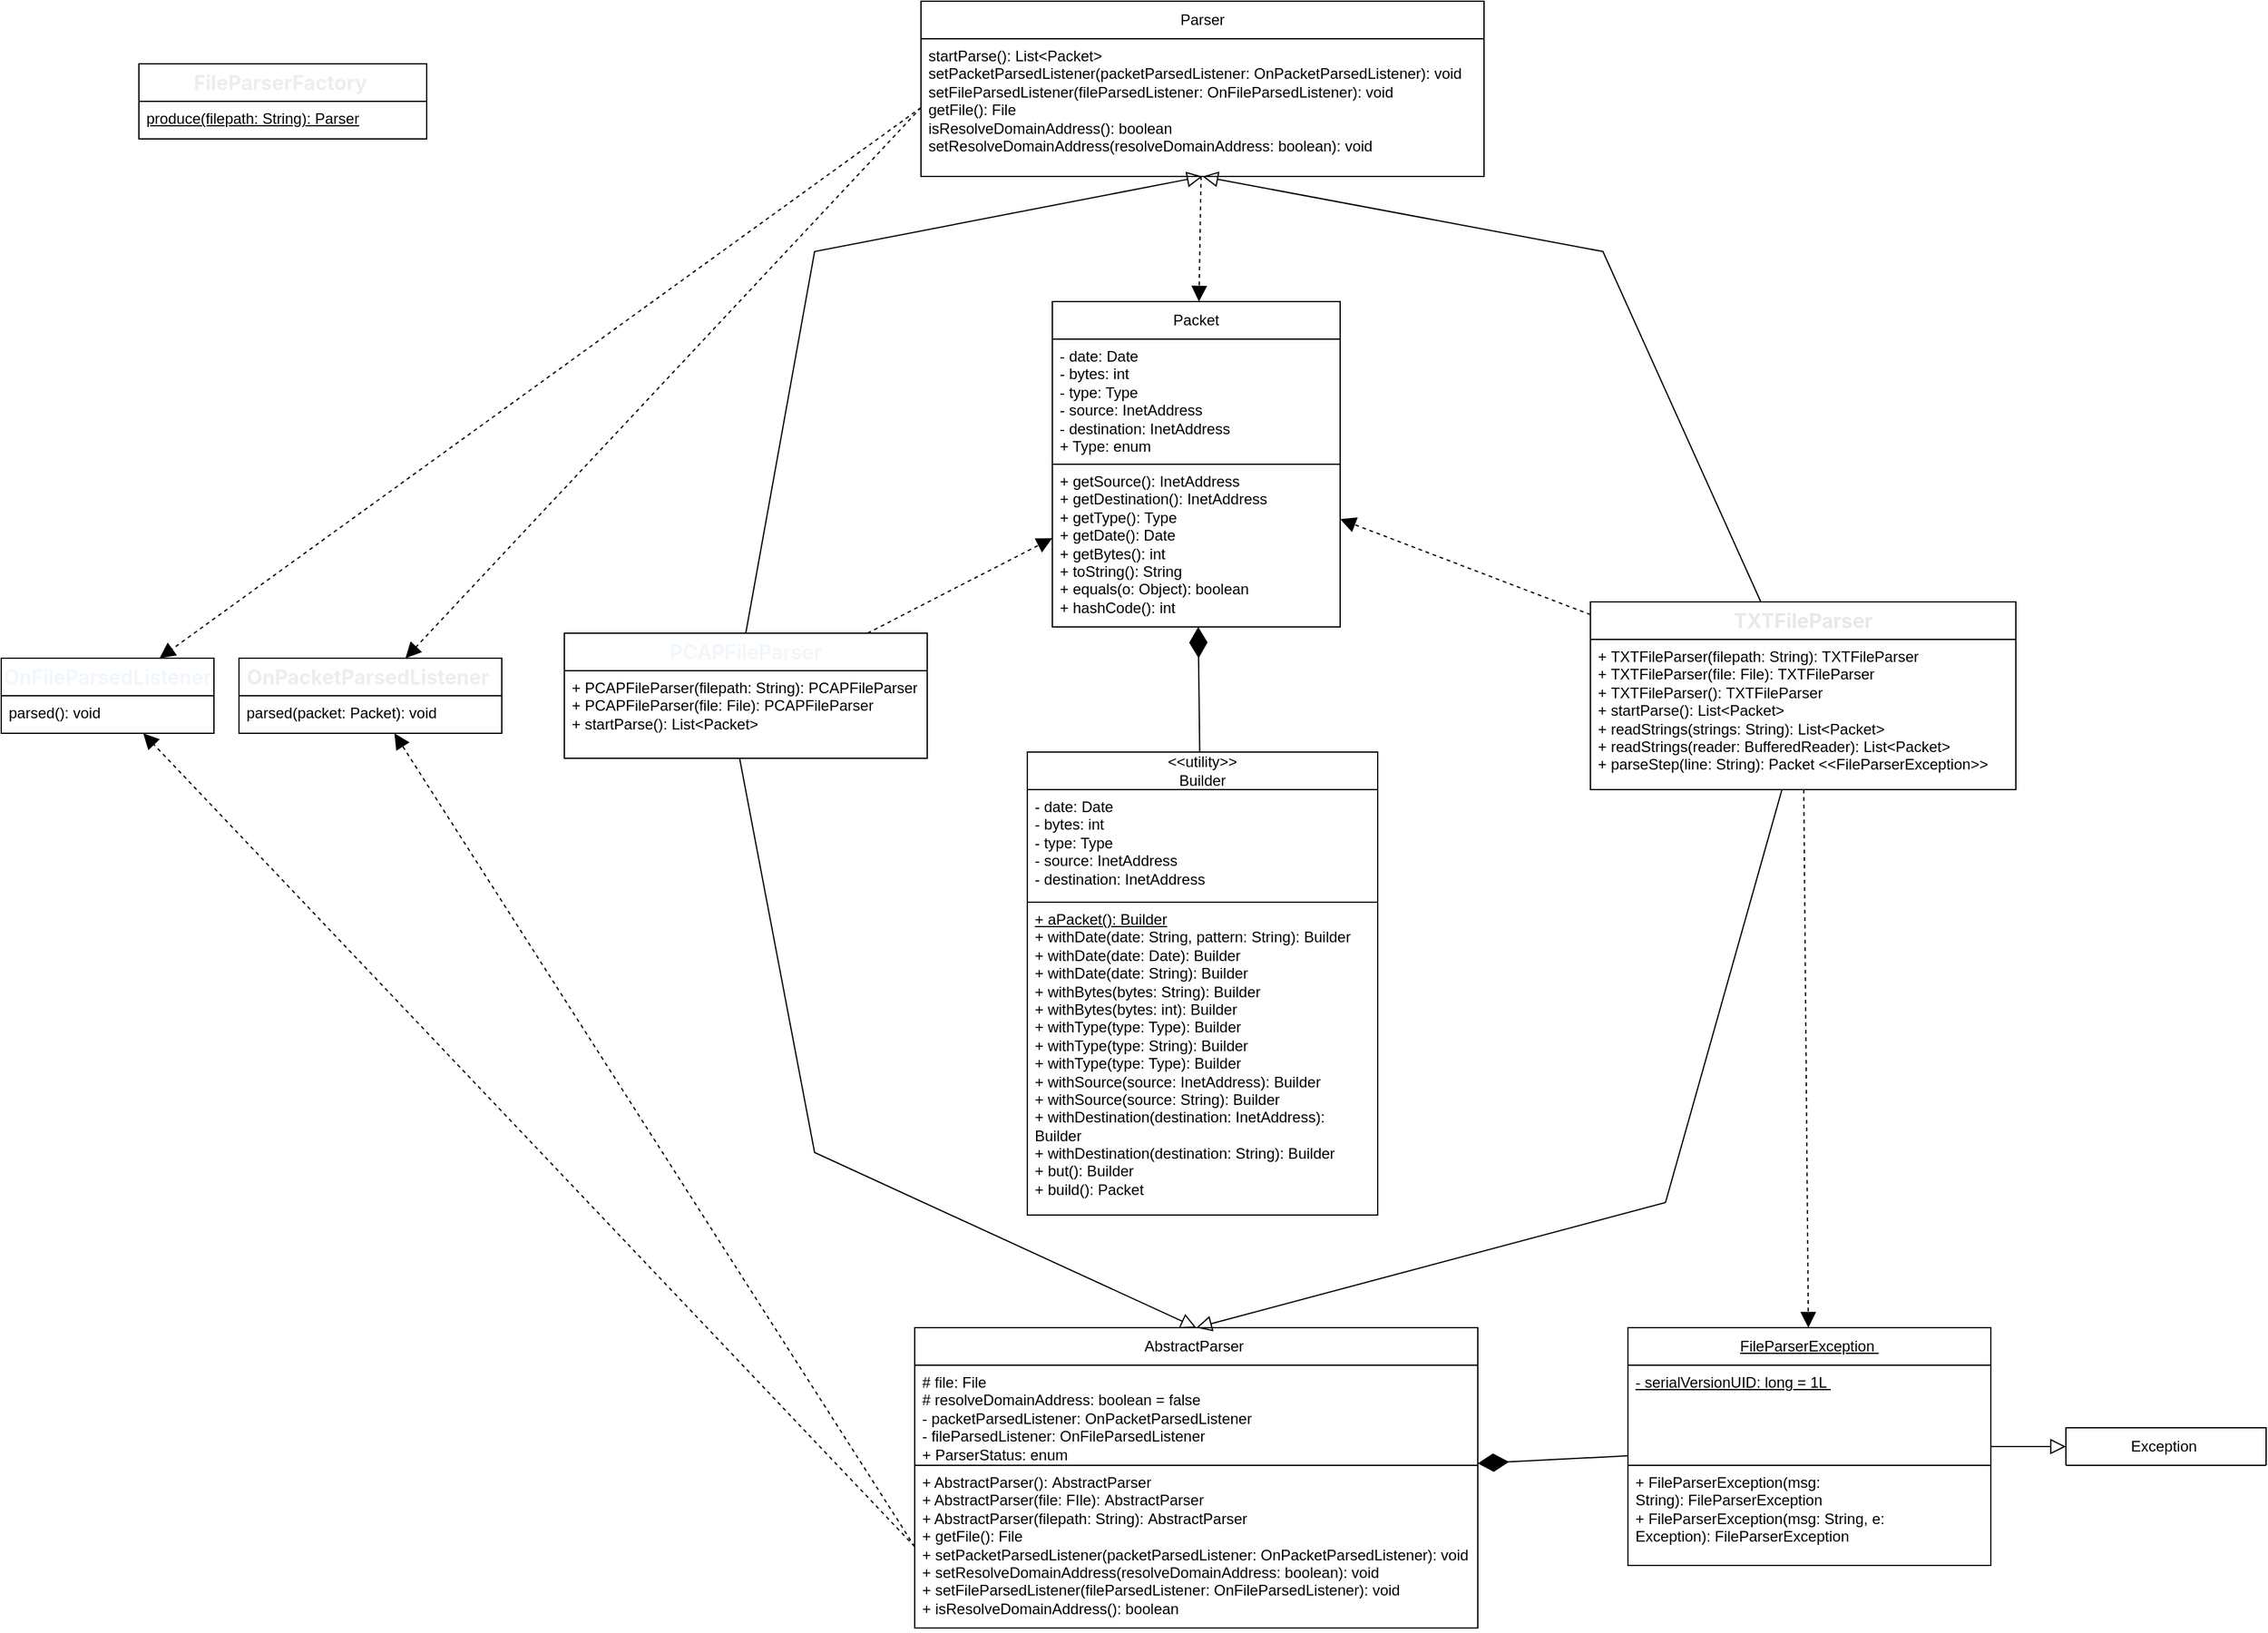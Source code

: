<mxfile version="26.1.0">
  <diagram name="Страница — 1" id="XYHAIz7-M4xYpszr3OcH">
    <mxGraphModel dx="3339" dy="1352" grid="1" gridSize="10" guides="1" tooltips="1" connect="1" arrows="1" fold="1" page="1" pageScale="1" pageWidth="827" pageHeight="1169" math="0" shadow="0">
      <root>
        <mxCell id="0" />
        <mxCell id="1" parent="0" />
        <mxCell id="Wq5ZTLz32C6b916gWCb0-1" value="Packet" style="swimlane;fontStyle=0;childLayout=stackLayout;horizontal=1;startSize=30;horizontalStack=0;resizeParent=1;resizeParentMax=0;resizeLast=0;collapsible=1;marginBottom=0;whiteSpace=wrap;html=1;" vertex="1" parent="1">
          <mxGeometry x="710" y="480" width="230" height="260" as="geometry">
            <mxRectangle x="800" y="510" width="60" height="30" as="alternateBounds" />
          </mxGeometry>
        </mxCell>
        <mxCell id="Wq5ZTLz32C6b916gWCb0-8" value="- date: Date&lt;div&gt;- bytes: int&lt;br&gt;- type: Type&lt;/div&gt;&lt;div&gt;- source: InetAddress&lt;br&gt;- destination: InetAddress&lt;br&gt;+ Type: enum&lt;/div&gt;" style="text;strokeColor=default;fillColor=none;align=left;verticalAlign=top;spacingLeft=4;spacingRight=4;overflow=hidden;points=[[0,0.5],[1,0.5]];portConstraint=eastwest;rotatable=0;whiteSpace=wrap;html=1;" vertex="1" parent="Wq5ZTLz32C6b916gWCb0-1">
          <mxGeometry y="30" width="230" height="100" as="geometry" />
        </mxCell>
        <mxCell id="Wq5ZTLz32C6b916gWCb0-19" value="+ getSource(): InetAddress&lt;br&gt;+ getDestination(): InetAddress&lt;div&gt;+ getType(): Type&lt;/div&gt;&lt;div&gt;&lt;/div&gt;+ getDate(): Date&lt;div&gt;+ getBytes(): int&lt;/div&gt;&lt;div&gt;+ toString(): String&lt;br&gt;+ equals(o: Object): boolean&lt;br&gt;+ hashCode(): int&lt;br&gt;&lt;/div&gt;" style="text;strokeColor=default;fillColor=none;align=left;verticalAlign=top;spacingLeft=4;spacingRight=4;overflow=hidden;points=[[0,0.5],[1,0.5]];portConstraint=eastwest;rotatable=0;whiteSpace=wrap;html=1;" vertex="1" parent="Wq5ZTLz32C6b916gWCb0-1">
          <mxGeometry y="130" width="230" height="130" as="geometry" />
        </mxCell>
        <mxCell id="Wq5ZTLz32C6b916gWCb0-10" value="&amp;lt;&amp;lt;utility&amp;gt;&amp;gt;&lt;br&gt;Builder" style="swimlane;fontStyle=0;childLayout=stackLayout;horizontal=1;startSize=30;horizontalStack=0;resizeParent=1;resizeParentMax=0;resizeLast=0;collapsible=1;marginBottom=0;whiteSpace=wrap;html=1;" vertex="1" parent="1">
          <mxGeometry x="690" y="840" width="280" height="370" as="geometry">
            <mxRectangle x="790.5" y="580" width="79" height="30" as="alternateBounds" />
          </mxGeometry>
        </mxCell>
        <mxCell id="Wq5ZTLz32C6b916gWCb0-18" value="- date: Date&lt;div&gt;- bytes: int&lt;br&gt;- type: Type&lt;/div&gt;&lt;div&gt;- source: InetAddress&lt;br&gt;- destination: InetAddress&lt;/div&gt;" style="text;strokeColor=default;fillColor=none;align=left;verticalAlign=top;spacingLeft=4;spacingRight=4;overflow=hidden;points=[[0,0.5],[1,0.5]];portConstraint=eastwest;rotatable=0;whiteSpace=wrap;html=1;" vertex="1" parent="Wq5ZTLz32C6b916gWCb0-10">
          <mxGeometry y="30" width="280" height="90" as="geometry" />
        </mxCell>
        <mxCell id="Wq5ZTLz32C6b916gWCb0-11" value="&lt;u&gt;+ aPacket(): Builder&lt;/u&gt;&lt;div&gt;+ withDate(date: String, pattern: String): Builder&lt;/div&gt;&lt;div&gt;+ withDate(date: Date): Builder&lt;br&gt;+ withDate(date: String): Builder&amp;nbsp;&lt;/div&gt;&lt;div&gt;+ withBytes(bytes: String): Builder&lt;br&gt;+ withBytes(bytes: int): Builder&lt;/div&gt;&lt;div&gt;+ withType(type: Type): Builder&lt;/div&gt;&lt;div&gt;&lt;/div&gt;+ withType(type: String): Builder&lt;br&gt;+ withType(type: Type): Builder&lt;br&gt;+ withSource(source: InetAddress): Builder&lt;br&gt;+ withSource(source: String): Builder&lt;div&gt;+ withDestination(destination: InetAddress): Builder&lt;/div&gt;&lt;div&gt;&lt;/div&gt;+ withDestination(destination: String): Builder&lt;div&gt;+ but(): Builder&lt;br&gt;+ build(): Packet&lt;/div&gt;" style="text;strokeColor=none;fillColor=none;align=left;verticalAlign=top;spacingLeft=4;spacingRight=4;overflow=hidden;points=[[0,0.5],[1,0.5]];portConstraint=eastwest;rotatable=0;whiteSpace=wrap;html=1;" vertex="1" parent="Wq5ZTLz32C6b916gWCb0-10">
          <mxGeometry y="120" width="280" height="250" as="geometry" />
        </mxCell>
        <mxCell id="Wq5ZTLz32C6b916gWCb0-14" value="" style="endArrow=diamondThin;html=1;rounded=0;endFill=1;strokeWidth=1;endSize=22;" edge="1" parent="1" source="Wq5ZTLz32C6b916gWCb0-10" target="Wq5ZTLz32C6b916gWCb0-1">
          <mxGeometry width="50" height="50" relative="1" as="geometry">
            <mxPoint x="618.5" y="1060" as="sourcePoint" />
            <mxPoint x="576.57" y="1202.03" as="targetPoint" />
          </mxGeometry>
        </mxCell>
        <mxCell id="Wq5ZTLz32C6b916gWCb0-21" value="Parser" style="swimlane;fontStyle=0;childLayout=stackLayout;horizontal=1;startSize=30;horizontalStack=0;resizeParent=1;resizeParentMax=0;resizeLast=0;collapsible=1;marginBottom=0;whiteSpace=wrap;html=1;" vertex="1" parent="1">
          <mxGeometry x="605" y="240" width="450" height="140" as="geometry">
            <mxRectangle x="810" y="390" width="60" height="30" as="alternateBounds" />
          </mxGeometry>
        </mxCell>
        <mxCell id="Wq5ZTLz32C6b916gWCb0-23" value="startParse(): List&amp;lt;Packet&amp;gt;&lt;br&gt;setPacketParsedListener(packetParsedListener: OnPacketParsedListener):&amp;nbsp;void&amp;nbsp;&lt;br&gt;setFileParsedListener(fileParsedListener: OnFileParsedListener): void&lt;br&gt;getFile(): File&lt;div&gt;isResolveDomainAddress(): boolean&lt;br&gt;setResolveDomainAddress(resolveDomainAddress: boolean): void&lt;/div&gt;" style="text;strokeColor=default;fillColor=none;align=left;verticalAlign=top;spacingLeft=4;spacingRight=4;overflow=hidden;points=[[0,0.5],[1,0.5]];portConstraint=eastwest;rotatable=0;whiteSpace=wrap;html=1;" vertex="1" parent="Wq5ZTLz32C6b916gWCb0-21">
          <mxGeometry y="30" width="450" height="110" as="geometry" />
        </mxCell>
        <mxCell id="Wq5ZTLz32C6b916gWCb0-24" value="&lt;span style=&quot;font-family: -apple-system, BlinkMacSystemFont, &amp;quot;Segoe UI&amp;quot;, &amp;quot;Noto Sans&amp;quot;, Helvetica, Arial, sans-serif, &amp;quot;Apple Color Emoji&amp;quot;, &amp;quot;Segoe UI Emoji&amp;quot;; font-size: 16px; font-weight: 600; text-align: start;&quot;&gt;&lt;font style=&quot;color: light-dark(rgb(240, 246, 252), rgb(237, 237, 237));&quot;&gt;OnFileParsedListener&lt;/font&gt;&lt;/span&gt;" style="swimlane;fontStyle=0;childLayout=stackLayout;horizontal=1;startSize=30;horizontalStack=0;resizeParent=1;resizeParentMax=0;resizeLast=0;collapsible=1;marginBottom=0;whiteSpace=wrap;html=1;" vertex="1" parent="1">
          <mxGeometry x="-130" y="765" width="170" height="60" as="geometry">
            <mxRectangle x="529" y="30" width="160" height="30" as="alternateBounds" />
          </mxGeometry>
        </mxCell>
        <mxCell id="Wq5ZTLz32C6b916gWCb0-25" value="parsed(): void" style="text;strokeColor=default;fillColor=none;align=left;verticalAlign=top;spacingLeft=4;spacingRight=4;overflow=hidden;points=[[0,0.5],[1,0.5]];portConstraint=eastwest;rotatable=0;whiteSpace=wrap;html=1;" vertex="1" parent="Wq5ZTLz32C6b916gWCb0-24">
          <mxGeometry y="30" width="170" height="30" as="geometry" />
        </mxCell>
        <mxCell id="Wq5ZTLz32C6b916gWCb0-27" value="&lt;div style=&quot;text-align: start;&quot;&gt;&lt;span style=&quot;background-color: transparent; font-size: 16px;&quot;&gt;&lt;font style=&quot;color: light-dark(rgb(237, 237, 237), rgb(247, 247, 247));&quot; face=&quot;-apple-system, BlinkMacSystemFont, Segoe UI, Noto Sans, Helvetica, Arial, sans-serif, Apple Color Emoji, Segoe UI Emoji&quot;&gt;&lt;b style=&quot;&quot;&gt;OnPacketParsedListener&amp;nbsp;&lt;/b&gt;&lt;/font&gt;&lt;/span&gt;&lt;/div&gt;" style="swimlane;fontStyle=0;childLayout=stackLayout;horizontal=1;startSize=30;horizontalStack=0;resizeParent=1;resizeParentMax=0;resizeLast=0;collapsible=1;marginBottom=0;whiteSpace=wrap;html=1;" vertex="1" parent="1">
          <mxGeometry x="60" y="765" width="210" height="60" as="geometry">
            <mxRectangle x="740" y="20" width="200" height="30" as="alternateBounds" />
          </mxGeometry>
        </mxCell>
        <mxCell id="Wq5ZTLz32C6b916gWCb0-28" value="parsed(packet: Packet): void" style="text;strokeColor=default;fillColor=none;align=left;verticalAlign=top;spacingLeft=4;spacingRight=4;overflow=hidden;points=[[0,0.5],[1,0.5]];portConstraint=eastwest;rotatable=0;whiteSpace=wrap;html=1;" vertex="1" parent="Wq5ZTLz32C6b916gWCb0-27">
          <mxGeometry y="30" width="210" height="30" as="geometry" />
        </mxCell>
        <mxCell id="Wq5ZTLz32C6b916gWCb0-29" value="&lt;div style=&quot;text-align: start;&quot;&gt;&lt;span style=&quot;background-color: transparent; font-size: 16px;&quot;&gt;&lt;font style=&quot;color: light-dark(rgb(237, 237, 237), rgb(239, 239, 239));&quot; face=&quot;-apple-system, BlinkMacSystemFont, Segoe UI, Noto Sans, Helvetica, Arial, sans-serif, Apple Color Emoji, Segoe UI Emoji&quot;&gt;&lt;b style=&quot;&quot;&gt;FileParserFactory&amp;nbsp;&lt;/b&gt;&lt;/font&gt;&lt;/span&gt;&lt;/div&gt;" style="swimlane;fontStyle=0;childLayout=stackLayout;horizontal=1;startSize=30;horizontalStack=0;resizeParent=1;resizeParentMax=0;resizeLast=0;collapsible=1;marginBottom=0;whiteSpace=wrap;html=1;" vertex="1" parent="1">
          <mxGeometry x="-20" y="290" width="230" height="60" as="geometry">
            <mxRectangle x="640" y="190" width="140" height="30" as="alternateBounds" />
          </mxGeometry>
        </mxCell>
        <mxCell id="Wq5ZTLz32C6b916gWCb0-30" value="&lt;u&gt;produce(filepath: String): Parser&lt;/u&gt;" style="text;strokeColor=default;fillColor=none;align=left;verticalAlign=top;spacingLeft=4;spacingRight=4;overflow=hidden;points=[[0,0.5],[1,0.5]];portConstraint=eastwest;rotatable=0;whiteSpace=wrap;html=1;" vertex="1" parent="Wq5ZTLz32C6b916gWCb0-29">
          <mxGeometry y="30" width="230" height="30" as="geometry" />
        </mxCell>
        <mxCell id="Wq5ZTLz32C6b916gWCb0-31" value="AbstractParser&amp;nbsp;" style="swimlane;fontStyle=0;childLayout=stackLayout;horizontal=1;startSize=30;horizontalStack=0;resizeParent=1;resizeParentMax=0;resizeLast=0;collapsible=1;marginBottom=0;whiteSpace=wrap;html=1;" vertex="1" parent="1">
          <mxGeometry x="600" y="1300" width="450" height="240" as="geometry">
            <mxRectangle x="770" y="630" width="140" height="30" as="alternateBounds" />
          </mxGeometry>
        </mxCell>
        <mxCell id="Wq5ZTLz32C6b916gWCb0-33" value="# file: File&lt;br&gt;# resolveDomainAddress: boolean = false&lt;br&gt;- packetParsedListener: OnPacketParsedListener&amp;nbsp;&lt;br&gt;- fileParsedListener: OnFileParsedListener&amp;nbsp;&lt;div&gt;+ ParserStatus: enum&lt;/div&gt;" style="text;strokeColor=default;fillColor=none;align=left;verticalAlign=top;spacingLeft=4;spacingRight=4;overflow=hidden;points=[[0,0.5],[1,0.5]];portConstraint=eastwest;rotatable=0;whiteSpace=wrap;html=1;" vertex="1" parent="Wq5ZTLz32C6b916gWCb0-31">
          <mxGeometry y="30" width="450" height="80" as="geometry" />
        </mxCell>
        <mxCell id="Wq5ZTLz32C6b916gWCb0-32" value="+ AbstractParser():&amp;nbsp;AbstractParser&lt;br&gt;+ AbstractParser(file: FIle):&amp;nbsp;AbstractParser&lt;br&gt;+ AbstractParser(filepath: String):&amp;nbsp;AbstractParser&lt;div&gt;+ getFile(): File&lt;br&gt;+ setPacketParsedListener(packetParsedListener: OnPacketParsedListener):&amp;nbsp;void&lt;br&gt;&lt;div&gt;&lt;span style=&quot;background-color: transparent; color: light-dark(rgb(0, 0, 0), rgb(255, 255, 255));&quot;&gt;+ setResolveDomainAddress(resolveDomainAddress: boolean): void&lt;/span&gt;&amp;nbsp;&lt;br&gt;+ setFileParsedListener(fileParsedListener: OnFileParsedListener): void&lt;br&gt;&lt;div&gt;+ isResolveDomainAddress(): boolean&lt;br&gt;&lt;br&gt;&lt;/div&gt;&lt;/div&gt;&lt;/div&gt;" style="text;strokeColor=default;fillColor=none;align=left;verticalAlign=top;spacingLeft=4;spacingRight=4;overflow=hidden;points=[[0,0.5],[1,0.5]];portConstraint=eastwest;rotatable=0;whiteSpace=wrap;html=1;" vertex="1" parent="Wq5ZTLz32C6b916gWCb0-31">
          <mxGeometry y="110" width="450" height="130" as="geometry" />
        </mxCell>
        <mxCell id="Wq5ZTLz32C6b916gWCb0-34" value="&lt;u&gt;FileParserException&amp;nbsp;&lt;/u&gt;" style="swimlane;fontStyle=0;childLayout=stackLayout;horizontal=1;startSize=30;horizontalStack=0;resizeParent=1;resizeParentMax=0;resizeLast=0;collapsible=1;marginBottom=0;whiteSpace=wrap;html=1;" vertex="1" parent="1">
          <mxGeometry x="1170" y="1300" width="290" height="190" as="geometry">
            <mxRectangle x="690" y="910" width="140" height="30" as="alternateBounds" />
          </mxGeometry>
        </mxCell>
        <mxCell id="Wq5ZTLz32C6b916gWCb0-35" value="&lt;u&gt;- serialVersionUID: long = 1L&amp;nbsp;&lt;/u&gt;" style="text;strokeColor=default;fillColor=none;align=left;verticalAlign=top;spacingLeft=4;spacingRight=4;overflow=hidden;points=[[0,0.5],[1,0.5]];portConstraint=eastwest;rotatable=0;whiteSpace=wrap;html=1;" vertex="1" parent="Wq5ZTLz32C6b916gWCb0-34">
          <mxGeometry y="30" width="290" height="80" as="geometry" />
        </mxCell>
        <mxCell id="Wq5ZTLz32C6b916gWCb0-36" value="&lt;div&gt;&lt;div&gt;&lt;div&gt;+&amp;nbsp;FileParserException(msg: String):&amp;nbsp;FileParserException&amp;nbsp;&lt;/div&gt;&lt;/div&gt;&lt;/div&gt;&lt;div&gt;+&amp;nbsp;FileParserException(msg: String, e: Exc&lt;span style=&quot;background-color: transparent; color: light-dark(rgb(0, 0, 0), rgb(255, 255, 255));&quot;&gt;eption):&amp;nbsp;FileParserException&amp;nbsp;&lt;/span&gt;&lt;/div&gt;" style="text;strokeColor=default;fillColor=none;align=left;verticalAlign=top;spacingLeft=4;spacingRight=4;overflow=hidden;points=[[0,0.5],[1,0.5]];portConstraint=eastwest;rotatable=0;whiteSpace=wrap;html=1;" vertex="1" parent="Wq5ZTLz32C6b916gWCb0-34">
          <mxGeometry y="110" width="290" height="80" as="geometry" />
        </mxCell>
        <mxCell id="Wq5ZTLz32C6b916gWCb0-37" value="Exception&amp;nbsp;" style="swimlane;fontStyle=0;childLayout=stackLayout;horizontal=1;startSize=30;horizontalStack=0;resizeParent=1;resizeParentMax=0;resizeLast=0;collapsible=1;marginBottom=0;whiteSpace=wrap;html=1;" vertex="1" collapsed="1" parent="1">
          <mxGeometry x="1520" y="1380" width="160" height="30" as="geometry">
            <mxRectangle x="1000" y="980" width="290" height="190" as="alternateBounds" />
          </mxGeometry>
        </mxCell>
        <mxCell id="Wq5ZTLz32C6b916gWCb0-38" value="" style="text;strokeColor=default;fillColor=none;align=left;verticalAlign=top;spacingLeft=4;spacingRight=4;overflow=hidden;points=[[0,0.5],[1,0.5]];portConstraint=eastwest;rotatable=0;whiteSpace=wrap;html=1;" vertex="1" parent="Wq5ZTLz32C6b916gWCb0-37">
          <mxGeometry y="30" width="290" height="80" as="geometry" />
        </mxCell>
        <mxCell id="Wq5ZTLz32C6b916gWCb0-39" value="" style="text;strokeColor=default;fillColor=none;align=left;verticalAlign=top;spacingLeft=4;spacingRight=4;overflow=hidden;points=[[0,0.5],[1,0.5]];portConstraint=eastwest;rotatable=0;whiteSpace=wrap;html=1;" vertex="1" parent="Wq5ZTLz32C6b916gWCb0-37">
          <mxGeometry y="110" width="290" height="80" as="geometry" />
        </mxCell>
        <mxCell id="Wq5ZTLz32C6b916gWCb0-40" value="" style="endArrow=block;html=1;rounded=0;endSize=10;endFill=0;" edge="1" parent="1" source="Wq5ZTLz32C6b916gWCb0-34" target="Wq5ZTLz32C6b916gWCb0-37">
          <mxGeometry width="50" height="50" relative="1" as="geometry">
            <mxPoint x="950" y="1220" as="sourcePoint" />
            <mxPoint x="1020" y="1210" as="targetPoint" />
          </mxGeometry>
        </mxCell>
        <mxCell id="Wq5ZTLz32C6b916gWCb0-42" value="" style="endArrow=diamondThin;html=1;rounded=0;endFill=1;strokeWidth=1;endSize=22;" edge="1" parent="1" source="Wq5ZTLz32C6b916gWCb0-34" target="Wq5ZTLz32C6b916gWCb0-31">
          <mxGeometry width="50" height="50" relative="1" as="geometry">
            <mxPoint x="451" y="1039" as="sourcePoint" />
            <mxPoint x="988.667" y="1410.0" as="targetPoint" />
          </mxGeometry>
        </mxCell>
        <mxCell id="Wq5ZTLz32C6b916gWCb0-43" value="&lt;div style=&quot;text-align: start;&quot;&gt;&lt;span style=&quot;font-family: -apple-system, BlinkMacSystemFont, &amp;quot;Segoe UI&amp;quot;, &amp;quot;Noto Sans&amp;quot;, Helvetica, Arial, sans-serif, &amp;quot;Apple Color Emoji&amp;quot;, &amp;quot;Segoe UI Emoji&amp;quot;; font-size: 16px; font-weight: 600;&quot;&gt;&lt;font style=&quot;color: light-dark(rgb(240, 246, 252), rgb(232, 232, 232));&quot;&gt;PCAPFileParser&lt;/font&gt;&lt;/span&gt;&lt;/div&gt;" style="swimlane;fontStyle=0;childLayout=stackLayout;horizontal=1;startSize=30;horizontalStack=0;resizeParent=1;resizeParentMax=0;resizeLast=0;collapsible=1;marginBottom=0;whiteSpace=wrap;html=1;" vertex="1" parent="1">
          <mxGeometry x="320" y="745" width="290" height="100" as="geometry">
            <mxRectangle x="450" y="400" width="140" height="30" as="alternateBounds" />
          </mxGeometry>
        </mxCell>
        <mxCell id="Wq5ZTLz32C6b916gWCb0-44" value="+&amp;nbsp;PCAPFileParser(filepath: String):&amp;nbsp;PCAPFileParser&lt;br&gt;+&amp;nbsp;PCAPFileParser(file: File):&amp;nbsp;PCAPFileParser&lt;br&gt;+ startParse(): List&amp;lt;Packet&amp;gt;" style="text;strokeColor=default;fillColor=none;align=left;verticalAlign=top;spacingLeft=4;spacingRight=4;overflow=hidden;points=[[0,0.5],[1,0.5]];portConstraint=eastwest;rotatable=0;whiteSpace=wrap;html=1;" vertex="1" parent="Wq5ZTLz32C6b916gWCb0-43">
          <mxGeometry y="30" width="290" height="70" as="geometry" />
        </mxCell>
        <mxCell id="Wq5ZTLz32C6b916gWCb0-46" value="" style="endArrow=block;html=1;rounded=0;endSize=10;endFill=0;exitX=0.483;exitY=1;exitDx=0;exitDy=0;exitPerimeter=0;entryX=0.5;entryY=0;entryDx=0;entryDy=0;" edge="1" parent="1" source="Wq5ZTLz32C6b916gWCb0-44" target="Wq5ZTLz32C6b916gWCb0-31">
          <mxGeometry width="50" height="50" relative="1" as="geometry">
            <mxPoint x="625" y="580" as="sourcePoint" />
            <mxPoint x="840" y="550" as="targetPoint" />
            <Array as="points">
              <mxPoint x="520" y="1160" />
            </Array>
          </mxGeometry>
        </mxCell>
        <mxCell id="Wq5ZTLz32C6b916gWCb0-47" value="" style="endArrow=block;html=1;rounded=0;endSize=10;endFill=0;exitX=0.5;exitY=0;exitDx=0;exitDy=0;entryX=0.5;entryY=1;entryDx=0;entryDy=0;" edge="1" parent="1" source="Wq5ZTLz32C6b916gWCb0-43" target="Wq5ZTLz32C6b916gWCb0-21">
          <mxGeometry width="50" height="50" relative="1" as="geometry">
            <mxPoint x="390" y="480" as="sourcePoint" />
            <mxPoint x="390" y="620" as="targetPoint" />
            <Array as="points">
              <mxPoint x="520" y="440" />
            </Array>
          </mxGeometry>
        </mxCell>
        <mxCell id="Wq5ZTLz32C6b916gWCb0-48" value="&lt;div style=&quot;text-align: start;&quot;&gt;&lt;font style=&quot;color: light-dark(rgb(232, 232, 232), rgb(249, 249, 249));&quot; face=&quot;-apple-system, BlinkMacSystemFont, Segoe UI, Noto Sans, Helvetica, Arial, sans-serif, Apple Color Emoji, Segoe UI Emoji&quot;&gt;&lt;span style=&quot;font-size: 16px;&quot;&gt;&lt;b style=&quot;&quot;&gt;TXTFileParser&lt;/b&gt;&lt;/span&gt;&lt;/font&gt;&lt;/div&gt;" style="swimlane;fontStyle=0;childLayout=stackLayout;horizontal=1;startSize=30;horizontalStack=0;resizeParent=1;resizeParentMax=0;resizeLast=0;collapsible=1;marginBottom=0;whiteSpace=wrap;html=1;" vertex="1" parent="1">
          <mxGeometry x="1140" y="720" width="340" height="150" as="geometry">
            <mxRectangle x="450" y="400" width="140" height="30" as="alternateBounds" />
          </mxGeometry>
        </mxCell>
        <mxCell id="Wq5ZTLz32C6b916gWCb0-49" value="+&amp;nbsp;TXTFileParser(filepath: String):&amp;nbsp;TXTFileParser&lt;br&gt;+&amp;nbsp;TXTFileParser(file: File):&amp;nbsp;TXTFileParser&lt;br&gt;+&amp;nbsp;TXTFileParser():&amp;nbsp;TXTFileParser&lt;br&gt;+ startParse(): List&amp;lt;Packet&amp;gt;&lt;br&gt;+ readStrings(strings: String): List&amp;lt;Packet&amp;gt;&lt;br&gt;+ readStrings(reader: BufferedReader): List&amp;lt;Packet&amp;gt;&lt;br&gt;+&amp;nbsp;parseStep(line: String): Packet &amp;lt;&amp;lt;FileParserException&amp;gt;&amp;gt;" style="text;strokeColor=default;fillColor=none;align=left;verticalAlign=top;spacingLeft=4;spacingRight=4;overflow=hidden;points=[[0,0.5],[1,0.5]];portConstraint=eastwest;rotatable=0;whiteSpace=wrap;html=1;" vertex="1" parent="Wq5ZTLz32C6b916gWCb0-48">
          <mxGeometry y="30" width="340" height="120" as="geometry" />
        </mxCell>
        <mxCell id="Wq5ZTLz32C6b916gWCb0-50" value="" style="endArrow=block;html=1;rounded=0;endSize=10;endFill=0;entryX=0.5;entryY=1;entryDx=0;entryDy=0;" edge="1" parent="1" source="Wq5ZTLz32C6b916gWCb0-48" target="Wq5ZTLz32C6b916gWCb0-21">
          <mxGeometry width="50" height="50" relative="1" as="geometry">
            <mxPoint x="850" y="445" as="sourcePoint" />
            <mxPoint x="1105" y="380" as="targetPoint" />
            <Array as="points">
              <mxPoint x="1150" y="440" />
            </Array>
          </mxGeometry>
        </mxCell>
        <mxCell id="Wq5ZTLz32C6b916gWCb0-51" value="" style="endArrow=block;html=1;rounded=0;endSize=10;endFill=0;entryX=0.5;entryY=0;entryDx=0;entryDy=0;" edge="1" parent="1" source="Wq5ZTLz32C6b916gWCb0-49" target="Wq5ZTLz32C6b916gWCb0-31">
          <mxGeometry width="50" height="50" relative="1" as="geometry">
            <mxPoint x="960" y="685" as="sourcePoint" />
            <mxPoint x="1155" y="730" as="targetPoint" />
            <Array as="points">
              <mxPoint x="1200" y="1200" />
            </Array>
          </mxGeometry>
        </mxCell>
        <mxCell id="Wq5ZTLz32C6b916gWCb0-52" value="" style="endArrow=block;html=1;rounded=0;endSize=10;endFill=1;dashed=1;" edge="1" parent="1" source="Wq5ZTLz32C6b916gWCb0-49" target="Wq5ZTLz32C6b916gWCb0-34">
          <mxGeometry width="50" height="50" relative="1" as="geometry">
            <mxPoint x="1215" y="730" as="sourcePoint" />
            <mxPoint x="1100" y="762" as="targetPoint" />
          </mxGeometry>
        </mxCell>
        <mxCell id="Wq5ZTLz32C6b916gWCb0-53" value="" style="endArrow=block;html=1;rounded=0;endSize=10;endFill=1;dashed=1;" edge="1" parent="1" source="Wq5ZTLz32C6b916gWCb0-43" target="Wq5ZTLz32C6b916gWCb0-1">
          <mxGeometry width="50" height="50" relative="1" as="geometry">
            <mxPoint x="540" y="770" as="sourcePoint" />
            <mxPoint x="543" y="1120" as="targetPoint" />
          </mxGeometry>
        </mxCell>
        <mxCell id="Wq5ZTLz32C6b916gWCb0-54" value="" style="endArrow=block;html=1;rounded=0;endSize=10;endFill=1;dashed=1;" edge="1" parent="1" source="Wq5ZTLz32C6b916gWCb0-48" target="Wq5ZTLz32C6b916gWCb0-1">
          <mxGeometry width="50" height="50" relative="1" as="geometry">
            <mxPoint x="561" y="595" as="sourcePoint" />
            <mxPoint x="510" y="670" as="targetPoint" />
          </mxGeometry>
        </mxCell>
        <mxCell id="Wq5ZTLz32C6b916gWCb0-55" value="" style="endArrow=block;html=1;rounded=0;endSize=10;endFill=1;dashed=1;" edge="1" parent="1" source="Wq5ZTLz32C6b916gWCb0-21" target="Wq5ZTLz32C6b916gWCb0-1">
          <mxGeometry width="50" height="50" relative="1" as="geometry">
            <mxPoint x="670" y="170" as="sourcePoint" />
            <mxPoint x="230" y="266" as="targetPoint" />
          </mxGeometry>
        </mxCell>
        <mxCell id="Wq5ZTLz32C6b916gWCb0-58" value="" style="endArrow=block;html=1;rounded=0;endSize=10;endFill=1;dashed=1;exitX=0;exitY=0.5;exitDx=0;exitDy=0;" edge="1" parent="1" source="Wq5ZTLz32C6b916gWCb0-23" target="Wq5ZTLz32C6b916gWCb0-27">
          <mxGeometry width="50" height="50" relative="1" as="geometry">
            <mxPoint x="140" y="706" as="sourcePoint" />
            <mxPoint x="288" y="630" as="targetPoint" />
          </mxGeometry>
        </mxCell>
        <mxCell id="Wq5ZTLz32C6b916gWCb0-59" value="" style="endArrow=block;html=1;rounded=0;endSize=10;endFill=1;dashed=1;exitX=0;exitY=0.5;exitDx=0;exitDy=0;" edge="1" parent="1" source="Wq5ZTLz32C6b916gWCb0-32" target="Wq5ZTLz32C6b916gWCb0-27">
          <mxGeometry width="50" height="50" relative="1" as="geometry">
            <mxPoint x="34" y="780" as="sourcePoint" />
            <mxPoint x="360" y="1440" as="targetPoint" />
            <Array as="points" />
          </mxGeometry>
        </mxCell>
        <mxCell id="Wq5ZTLz32C6b916gWCb0-61" value="" style="endArrow=block;html=1;rounded=0;endSize=10;endFill=1;dashed=1;exitX=0;exitY=0.5;exitDx=0;exitDy=0;" edge="1" parent="1" source="Wq5ZTLz32C6b916gWCb0-23" target="Wq5ZTLz32C6b916gWCb0-24">
          <mxGeometry width="50" height="50" relative="1" as="geometry">
            <mxPoint x="605" y="310" as="sourcePoint" />
            <mxPoint x="77" y="695" as="targetPoint" />
          </mxGeometry>
        </mxCell>
        <mxCell id="Wq5ZTLz32C6b916gWCb0-62" value="" style="endArrow=block;html=1;rounded=0;endSize=10;endFill=1;dashed=1;exitX=0;exitY=0.5;exitDx=0;exitDy=0;" edge="1" parent="1" source="Wq5ZTLz32C6b916gWCb0-32" target="Wq5ZTLz32C6b916gWCb0-24">
          <mxGeometry width="50" height="50" relative="1" as="geometry">
            <mxPoint x="549" y="1490" as="sourcePoint" />
            <mxPoint x="120" y="1015" as="targetPoint" />
            <Array as="points" />
          </mxGeometry>
        </mxCell>
      </root>
    </mxGraphModel>
  </diagram>
</mxfile>
